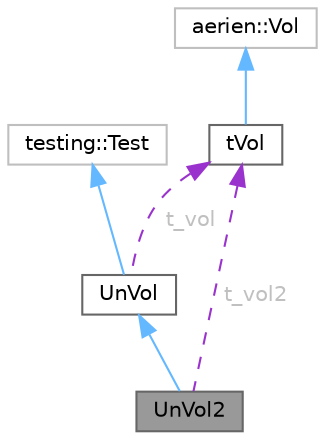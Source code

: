 digraph "UnVol2"
{
 // LATEX_PDF_SIZE
  bgcolor="transparent";
  edge [fontname=Helvetica,fontsize=10,labelfontname=Helvetica,labelfontsize=10];
  node [fontname=Helvetica,fontsize=10,shape=box,height=0.2,width=0.4];
  Node1 [id="Node000001",label="UnVol2",height=0.2,width=0.4,color="gray40", fillcolor="grey60", style="filled", fontcolor="black",tooltip="Fixture pour tests sur un deuxième Vol valide différent."];
  Node2 -> Node1 [id="edge1_Node000001_Node000002",dir="back",color="steelblue1",style="solid",tooltip=" "];
  Node2 [id="Node000002",label="UnVol",height=0.2,width=0.4,color="gray40", fillcolor="white", style="filled",URL="$class_un_vol.html",tooltip="Fixture pour tests sur un Vol valide."];
  Node3 -> Node2 [id="edge2_Node000002_Node000003",dir="back",color="steelblue1",style="solid",tooltip=" "];
  Node3 [id="Node000003",label="testing::Test",height=0.2,width=0.4,color="grey75", fillcolor="white", style="filled",tooltip=" "];
  Node4 -> Node2 [id="edge3_Node000002_Node000004",dir="back",color="darkorchid3",style="dashed",tooltip=" ",label=<<TABLE CELLBORDER="0" BORDER="0"><TR><TD VALIGN="top" ALIGN="LEFT" CELLPADDING="1" CELLSPACING="0">t_vol</TD></TR>
</TABLE>> ,fontcolor="grey" ];
  Node4 [id="Node000004",label="tVol",height=0.2,width=0.4,color="gray40", fillcolor="white", style="filled",URL="$classt_vol.html",tooltip="Test du constructeur avec paramètres de la classe Vol."];
  Node5 -> Node4 [id="edge4_Node000004_Node000005",dir="back",color="steelblue1",style="solid",tooltip=" "];
  Node5 [id="Node000005",label="aerien::Vol",height=0.2,width=0.4,color="grey75", fillcolor="white", style="filled",URL="$classaerien_1_1_vol.html",tooltip=" "];
  Node4 -> Node1 [id="edge5_Node000001_Node000004",dir="back",color="darkorchid3",style="dashed",tooltip=" ",label=<<TABLE CELLBORDER="0" BORDER="0"><TR><TD VALIGN="top" ALIGN="LEFT" CELLPADDING="1" CELLSPACING="0">t_vol2</TD></TR>
</TABLE>> ,fontcolor="grey" ];
}
